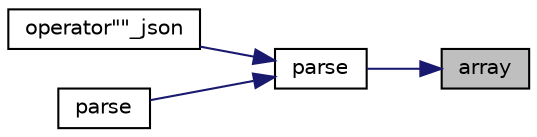 digraph "array"
{
 // LATEX_PDF_SIZE
  edge [fontname="Helvetica",fontsize="10",labelfontname="Helvetica",labelfontsize="10"];
  node [fontname="Helvetica",fontsize="10",shape=record];
  rankdir="RL";
  Node1 [label="array",height=0.2,width=0.4,color="black", fillcolor="grey75", style="filled", fontcolor="black",tooltip="explicitly create an array from an initializer list"];
  Node1 -> Node2 [dir="back",color="midnightblue",fontsize="10",style="solid",fontname="Helvetica"];
  Node2 [label="parse",height=0.2,width=0.4,color="black", fillcolor="white", style="filled",URL="$classnlohmann_1_1basic__json.html#a59c8a7fee8883e55b4317dfd6cab4912",tooltip="deserialize from an array"];
  Node2 -> Node3 [dir="back",color="midnightblue",fontsize="10",style="solid",fontname="Helvetica"];
  Node3 [label="operator\"\"_json",height=0.2,width=0.4,color="black", fillcolor="white", style="filled",URL="$json_8hpp.html#ae90d59ab420a183cd5fb8588bdc95e06",tooltip="user-defined string literal for JSON values"];
  Node2 -> Node4 [dir="back",color="midnightblue",fontsize="10",style="solid",fontname="Helvetica"];
  Node4 [label="parse",height=0.2,width=0.4,color="black", fillcolor="white", style="filled",URL="$classnlohmann_1_1basic__json.html#afa4d3c57e6fda1fce97025d155f5642f",tooltip="deserialize from string literal"];
}
